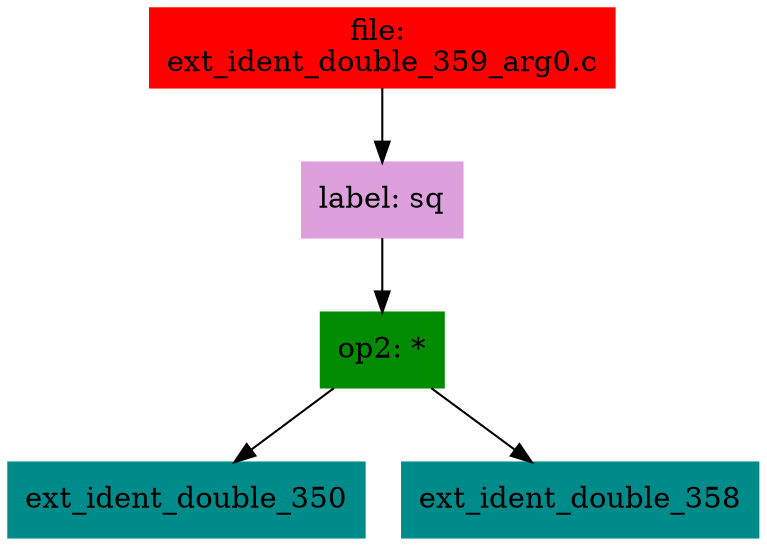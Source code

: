 digraph G {
node [shape=box]

0 [label="file: 
ext_ident_double_359_arg0.c",color=red, style=filled]
1 [label="label: sq",color=plum, style=filled]
0 -> 1
2 [label="op2: *",color=green4, style=filled]
1 -> 2
3 [label="ext_ident_double_350",color=cyan4, style=filled]
2 -> 3
293 [label="ext_ident_double_358",color=cyan4, style=filled]
2 -> 293


}

